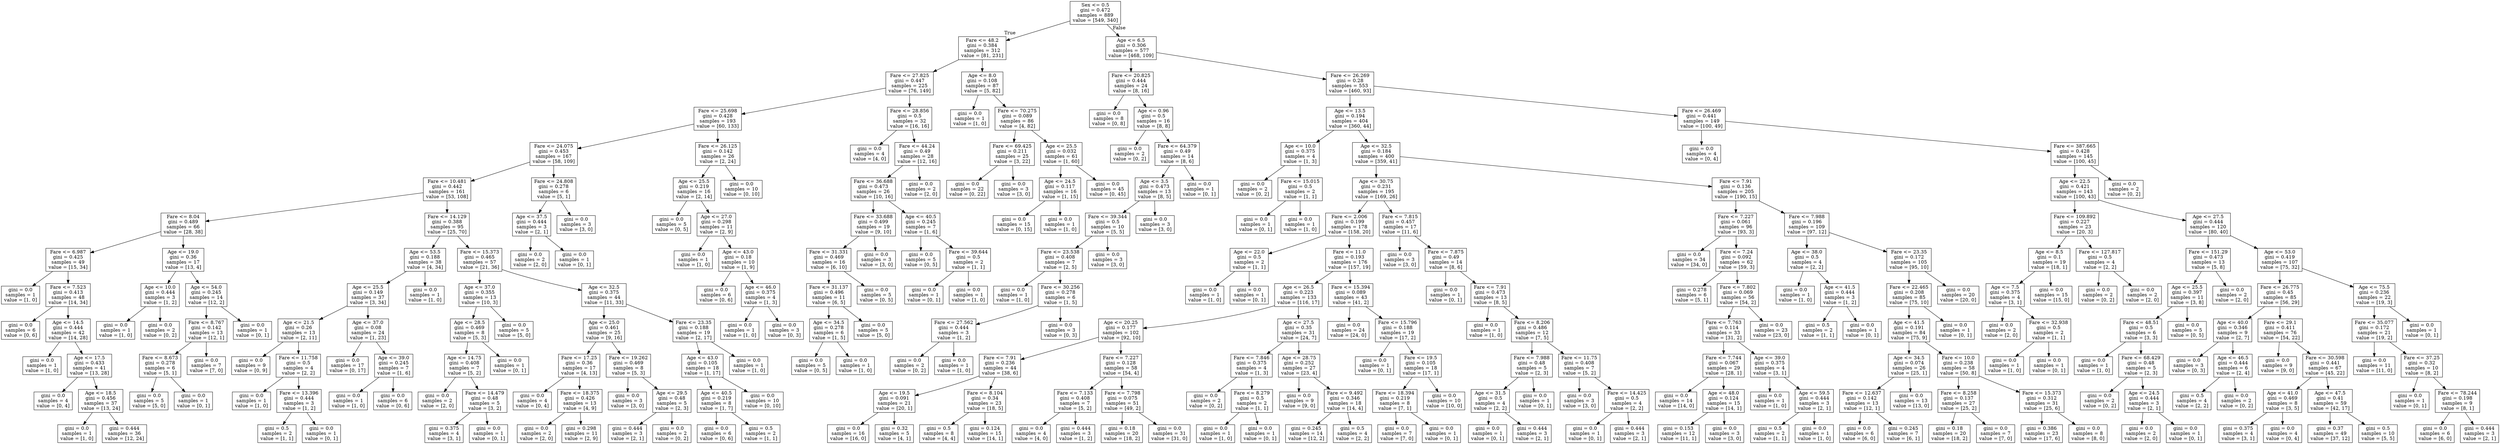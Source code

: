 digraph Tree {
node [shape=box] ;
0 [label="Sex <= 0.5\ngini = 0.472\nsamples = 889\nvalue = [549, 340]"] ;
1 [label="Fare <= 48.2\ngini = 0.384\nsamples = 312\nvalue = [81, 231]"] ;
0 -> 1 [labeldistance=2.5, labelangle=45, headlabel="True"] ;
2 [label="Fare <= 27.825\ngini = 0.447\nsamples = 225\nvalue = [76, 149]"] ;
1 -> 2 ;
3 [label="Fare <= 25.698\ngini = 0.428\nsamples = 193\nvalue = [60, 133]"] ;
2 -> 3 ;
4 [label="Fare <= 24.075\ngini = 0.453\nsamples = 167\nvalue = [58, 109]"] ;
3 -> 4 ;
5 [label="Fare <= 10.481\ngini = 0.442\nsamples = 161\nvalue = [53, 108]"] ;
4 -> 5 ;
6 [label="Fare <= 8.04\ngini = 0.489\nsamples = 66\nvalue = [28, 38]"] ;
5 -> 6 ;
7 [label="Fare <= 6.987\ngini = 0.425\nsamples = 49\nvalue = [15, 34]"] ;
6 -> 7 ;
8 [label="gini = 0.0\nsamples = 1\nvalue = [1, 0]"] ;
7 -> 8 ;
9 [label="Fare <= 7.523\ngini = 0.413\nsamples = 48\nvalue = [14, 34]"] ;
7 -> 9 ;
10 [label="gini = 0.0\nsamples = 6\nvalue = [0, 6]"] ;
9 -> 10 ;
11 [label="Age <= 14.5\ngini = 0.444\nsamples = 42\nvalue = [14, 28]"] ;
9 -> 11 ;
12 [label="gini = 0.0\nsamples = 1\nvalue = [1, 0]"] ;
11 -> 12 ;
13 [label="Age <= 17.5\ngini = 0.433\nsamples = 41\nvalue = [13, 28]"] ;
11 -> 13 ;
14 [label="gini = 0.0\nsamples = 4\nvalue = [0, 4]"] ;
13 -> 14 ;
15 [label="Age <= 18.5\ngini = 0.456\nsamples = 37\nvalue = [13, 24]"] ;
13 -> 15 ;
16 [label="gini = 0.0\nsamples = 1\nvalue = [1, 0]"] ;
15 -> 16 ;
17 [label="gini = 0.444\nsamples = 36\nvalue = [12, 24]"] ;
15 -> 17 ;
18 [label="Age <= 19.0\ngini = 0.36\nsamples = 17\nvalue = [13, 4]"] ;
6 -> 18 ;
19 [label="Age <= 10.0\ngini = 0.444\nsamples = 3\nvalue = [1, 2]"] ;
18 -> 19 ;
20 [label="gini = 0.0\nsamples = 1\nvalue = [1, 0]"] ;
19 -> 20 ;
21 [label="gini = 0.0\nsamples = 2\nvalue = [0, 2]"] ;
19 -> 21 ;
22 [label="Age <= 54.0\ngini = 0.245\nsamples = 14\nvalue = [12, 2]"] ;
18 -> 22 ;
23 [label="Fare <= 8.767\ngini = 0.142\nsamples = 13\nvalue = [12, 1]"] ;
22 -> 23 ;
24 [label="Fare <= 8.673\ngini = 0.278\nsamples = 6\nvalue = [5, 1]"] ;
23 -> 24 ;
25 [label="gini = 0.0\nsamples = 5\nvalue = [5, 0]"] ;
24 -> 25 ;
26 [label="gini = 0.0\nsamples = 1\nvalue = [0, 1]"] ;
24 -> 26 ;
27 [label="gini = 0.0\nsamples = 7\nvalue = [7, 0]"] ;
23 -> 27 ;
28 [label="gini = 0.0\nsamples = 1\nvalue = [0, 1]"] ;
22 -> 28 ;
29 [label="Fare <= 14.129\ngini = 0.388\nsamples = 95\nvalue = [25, 70]"] ;
5 -> 29 ;
30 [label="Age <= 53.5\ngini = 0.188\nsamples = 38\nvalue = [4, 34]"] ;
29 -> 30 ;
31 [label="Age <= 25.5\ngini = 0.149\nsamples = 37\nvalue = [3, 34]"] ;
30 -> 31 ;
32 [label="Age <= 21.5\ngini = 0.26\nsamples = 13\nvalue = [2, 11]"] ;
31 -> 32 ;
33 [label="gini = 0.0\nsamples = 9\nvalue = [0, 9]"] ;
32 -> 33 ;
34 [label="Fare <= 11.758\ngini = 0.5\nsamples = 4\nvalue = [2, 2]"] ;
32 -> 34 ;
35 [label="gini = 0.0\nsamples = 1\nvalue = [1, 0]"] ;
34 -> 35 ;
36 [label="Fare <= 13.396\ngini = 0.444\nsamples = 3\nvalue = [1, 2]"] ;
34 -> 36 ;
37 [label="gini = 0.5\nsamples = 2\nvalue = [1, 1]"] ;
36 -> 37 ;
38 [label="gini = 0.0\nsamples = 1\nvalue = [0, 1]"] ;
36 -> 38 ;
39 [label="Age <= 37.0\ngini = 0.08\nsamples = 24\nvalue = [1, 23]"] ;
31 -> 39 ;
40 [label="gini = 0.0\nsamples = 17\nvalue = [0, 17]"] ;
39 -> 40 ;
41 [label="Age <= 39.0\ngini = 0.245\nsamples = 7\nvalue = [1, 6]"] ;
39 -> 41 ;
42 [label="gini = 0.0\nsamples = 1\nvalue = [1, 0]"] ;
41 -> 42 ;
43 [label="gini = 0.0\nsamples = 6\nvalue = [0, 6]"] ;
41 -> 43 ;
44 [label="gini = 0.0\nsamples = 1\nvalue = [1, 0]"] ;
30 -> 44 ;
45 [label="Fare <= 15.373\ngini = 0.465\nsamples = 57\nvalue = [21, 36]"] ;
29 -> 45 ;
46 [label="Age <= 37.0\ngini = 0.355\nsamples = 13\nvalue = [10, 3]"] ;
45 -> 46 ;
47 [label="Age <= 28.5\ngini = 0.469\nsamples = 8\nvalue = [5, 3]"] ;
46 -> 47 ;
48 [label="Age <= 14.75\ngini = 0.408\nsamples = 7\nvalue = [5, 2]"] ;
47 -> 48 ;
49 [label="gini = 0.0\nsamples = 2\nvalue = [2, 0]"] ;
48 -> 49 ;
50 [label="Fare <= 14.479\ngini = 0.48\nsamples = 5\nvalue = [3, 2]"] ;
48 -> 50 ;
51 [label="gini = 0.375\nsamples = 4\nvalue = [3, 1]"] ;
50 -> 51 ;
52 [label="gini = 0.0\nsamples = 1\nvalue = [0, 1]"] ;
50 -> 52 ;
53 [label="gini = 0.0\nsamples = 1\nvalue = [0, 1]"] ;
47 -> 53 ;
54 [label="gini = 0.0\nsamples = 5\nvalue = [5, 0]"] ;
46 -> 54 ;
55 [label="Age <= 32.5\ngini = 0.375\nsamples = 44\nvalue = [11, 33]"] ;
45 -> 55 ;
56 [label="Age <= 25.0\ngini = 0.461\nsamples = 25\nvalue = [9, 16]"] ;
55 -> 56 ;
57 [label="Fare <= 17.25\ngini = 0.36\nsamples = 17\nvalue = [4, 13]"] ;
56 -> 57 ;
58 [label="gini = 0.0\nsamples = 4\nvalue = [0, 4]"] ;
57 -> 58 ;
59 [label="Fare <= 18.375\ngini = 0.426\nsamples = 13\nvalue = [4, 9]"] ;
57 -> 59 ;
60 [label="gini = 0.0\nsamples = 2\nvalue = [2, 0]"] ;
59 -> 60 ;
61 [label="gini = 0.298\nsamples = 11\nvalue = [2, 9]"] ;
59 -> 61 ;
62 [label="Fare <= 19.262\ngini = 0.469\nsamples = 8\nvalue = [5, 3]"] ;
56 -> 62 ;
63 [label="gini = 0.0\nsamples = 3\nvalue = [3, 0]"] ;
62 -> 63 ;
64 [label="Age <= 29.5\ngini = 0.48\nsamples = 5\nvalue = [2, 3]"] ;
62 -> 64 ;
65 [label="gini = 0.444\nsamples = 3\nvalue = [2, 1]"] ;
64 -> 65 ;
66 [label="gini = 0.0\nsamples = 2\nvalue = [0, 2]"] ;
64 -> 66 ;
67 [label="Fare <= 23.35\ngini = 0.188\nsamples = 19\nvalue = [2, 17]"] ;
55 -> 67 ;
68 [label="Age <= 43.0\ngini = 0.105\nsamples = 18\nvalue = [1, 17]"] ;
67 -> 68 ;
69 [label="Age <= 40.5\ngini = 0.219\nsamples = 8\nvalue = [1, 7]"] ;
68 -> 69 ;
70 [label="gini = 0.0\nsamples = 6\nvalue = [0, 6]"] ;
69 -> 70 ;
71 [label="gini = 0.5\nsamples = 2\nvalue = [1, 1]"] ;
69 -> 71 ;
72 [label="gini = 0.0\nsamples = 10\nvalue = [0, 10]"] ;
68 -> 72 ;
73 [label="gini = 0.0\nsamples = 1\nvalue = [1, 0]"] ;
67 -> 73 ;
74 [label="Fare <= 24.808\ngini = 0.278\nsamples = 6\nvalue = [5, 1]"] ;
4 -> 74 ;
75 [label="Age <= 37.5\ngini = 0.444\nsamples = 3\nvalue = [2, 1]"] ;
74 -> 75 ;
76 [label="gini = 0.0\nsamples = 2\nvalue = [2, 0]"] ;
75 -> 76 ;
77 [label="gini = 0.0\nsamples = 1\nvalue = [0, 1]"] ;
75 -> 77 ;
78 [label="gini = 0.0\nsamples = 3\nvalue = [3, 0]"] ;
74 -> 78 ;
79 [label="Fare <= 26.125\ngini = 0.142\nsamples = 26\nvalue = [2, 24]"] ;
3 -> 79 ;
80 [label="Age <= 25.5\ngini = 0.219\nsamples = 16\nvalue = [2, 14]"] ;
79 -> 80 ;
81 [label="gini = 0.0\nsamples = 5\nvalue = [0, 5]"] ;
80 -> 81 ;
82 [label="Age <= 27.0\ngini = 0.298\nsamples = 11\nvalue = [2, 9]"] ;
80 -> 82 ;
83 [label="gini = 0.0\nsamples = 1\nvalue = [1, 0]"] ;
82 -> 83 ;
84 [label="Age <= 43.0\ngini = 0.18\nsamples = 10\nvalue = [1, 9]"] ;
82 -> 84 ;
85 [label="gini = 0.0\nsamples = 6\nvalue = [0, 6]"] ;
84 -> 85 ;
86 [label="Age <= 46.0\ngini = 0.375\nsamples = 4\nvalue = [1, 3]"] ;
84 -> 86 ;
87 [label="gini = 0.0\nsamples = 1\nvalue = [1, 0]"] ;
86 -> 87 ;
88 [label="gini = 0.0\nsamples = 3\nvalue = [0, 3]"] ;
86 -> 88 ;
89 [label="gini = 0.0\nsamples = 10\nvalue = [0, 10]"] ;
79 -> 89 ;
90 [label="Fare <= 28.856\ngini = 0.5\nsamples = 32\nvalue = [16, 16]"] ;
2 -> 90 ;
91 [label="gini = 0.0\nsamples = 4\nvalue = [4, 0]"] ;
90 -> 91 ;
92 [label="Fare <= 44.24\ngini = 0.49\nsamples = 28\nvalue = [12, 16]"] ;
90 -> 92 ;
93 [label="Fare <= 36.688\ngini = 0.473\nsamples = 26\nvalue = [10, 16]"] ;
92 -> 93 ;
94 [label="Fare <= 33.688\ngini = 0.499\nsamples = 19\nvalue = [9, 10]"] ;
93 -> 94 ;
95 [label="Fare <= 31.331\ngini = 0.469\nsamples = 16\nvalue = [6, 10]"] ;
94 -> 95 ;
96 [label="Fare <= 31.137\ngini = 0.496\nsamples = 11\nvalue = [6, 5]"] ;
95 -> 96 ;
97 [label="Age <= 34.5\ngini = 0.278\nsamples = 6\nvalue = [1, 5]"] ;
96 -> 97 ;
98 [label="gini = 0.0\nsamples = 5\nvalue = [0, 5]"] ;
97 -> 98 ;
99 [label="gini = 0.0\nsamples = 1\nvalue = [1, 0]"] ;
97 -> 99 ;
100 [label="gini = 0.0\nsamples = 5\nvalue = [5, 0]"] ;
96 -> 100 ;
101 [label="gini = 0.0\nsamples = 5\nvalue = [0, 5]"] ;
95 -> 101 ;
102 [label="gini = 0.0\nsamples = 3\nvalue = [3, 0]"] ;
94 -> 102 ;
103 [label="Age <= 40.5\ngini = 0.245\nsamples = 7\nvalue = [1, 6]"] ;
93 -> 103 ;
104 [label="gini = 0.0\nsamples = 5\nvalue = [0, 5]"] ;
103 -> 104 ;
105 [label="Fare <= 39.644\ngini = 0.5\nsamples = 2\nvalue = [1, 1]"] ;
103 -> 105 ;
106 [label="gini = 0.0\nsamples = 1\nvalue = [0, 1]"] ;
105 -> 106 ;
107 [label="gini = 0.0\nsamples = 1\nvalue = [1, 0]"] ;
105 -> 107 ;
108 [label="gini = 0.0\nsamples = 2\nvalue = [2, 0]"] ;
92 -> 108 ;
109 [label="Age <= 8.0\ngini = 0.108\nsamples = 87\nvalue = [5, 82]"] ;
1 -> 109 ;
110 [label="gini = 0.0\nsamples = 1\nvalue = [1, 0]"] ;
109 -> 110 ;
111 [label="Fare <= 70.275\ngini = 0.089\nsamples = 86\nvalue = [4, 82]"] ;
109 -> 111 ;
112 [label="Fare <= 69.425\ngini = 0.211\nsamples = 25\nvalue = [3, 22]"] ;
111 -> 112 ;
113 [label="gini = 0.0\nsamples = 22\nvalue = [0, 22]"] ;
112 -> 113 ;
114 [label="gini = 0.0\nsamples = 3\nvalue = [3, 0]"] ;
112 -> 114 ;
115 [label="Age <= 25.5\ngini = 0.032\nsamples = 61\nvalue = [1, 60]"] ;
111 -> 115 ;
116 [label="Age <= 24.5\ngini = 0.117\nsamples = 16\nvalue = [1, 15]"] ;
115 -> 116 ;
117 [label="gini = 0.0\nsamples = 15\nvalue = [0, 15]"] ;
116 -> 117 ;
118 [label="gini = 0.0\nsamples = 1\nvalue = [1, 0]"] ;
116 -> 118 ;
119 [label="gini = 0.0\nsamples = 45\nvalue = [0, 45]"] ;
115 -> 119 ;
120 [label="Age <= 6.5\ngini = 0.306\nsamples = 577\nvalue = [468, 109]"] ;
0 -> 120 [labeldistance=2.5, labelangle=-45, headlabel="False"] ;
121 [label="Fare <= 20.825\ngini = 0.444\nsamples = 24\nvalue = [8, 16]"] ;
120 -> 121 ;
122 [label="gini = 0.0\nsamples = 8\nvalue = [0, 8]"] ;
121 -> 122 ;
123 [label="Age <= 0.96\ngini = 0.5\nsamples = 16\nvalue = [8, 8]"] ;
121 -> 123 ;
124 [label="gini = 0.0\nsamples = 2\nvalue = [0, 2]"] ;
123 -> 124 ;
125 [label="Fare <= 64.379\ngini = 0.49\nsamples = 14\nvalue = [8, 6]"] ;
123 -> 125 ;
126 [label="Age <= 3.5\ngini = 0.473\nsamples = 13\nvalue = [8, 5]"] ;
125 -> 126 ;
127 [label="Fare <= 39.344\ngini = 0.5\nsamples = 10\nvalue = [5, 5]"] ;
126 -> 127 ;
128 [label="Fare <= 23.538\ngini = 0.408\nsamples = 7\nvalue = [2, 5]"] ;
127 -> 128 ;
129 [label="gini = 0.0\nsamples = 1\nvalue = [1, 0]"] ;
128 -> 129 ;
130 [label="Fare <= 30.256\ngini = 0.278\nsamples = 6\nvalue = [1, 5]"] ;
128 -> 130 ;
131 [label="Fare <= 27.562\ngini = 0.444\nsamples = 3\nvalue = [1, 2]"] ;
130 -> 131 ;
132 [label="gini = 0.0\nsamples = 2\nvalue = [0, 2]"] ;
131 -> 132 ;
133 [label="gini = 0.0\nsamples = 1\nvalue = [1, 0]"] ;
131 -> 133 ;
134 [label="gini = 0.0\nsamples = 3\nvalue = [0, 3]"] ;
130 -> 134 ;
135 [label="gini = 0.0\nsamples = 3\nvalue = [3, 0]"] ;
127 -> 135 ;
136 [label="gini = 0.0\nsamples = 3\nvalue = [3, 0]"] ;
126 -> 136 ;
137 [label="gini = 0.0\nsamples = 1\nvalue = [0, 1]"] ;
125 -> 137 ;
138 [label="Fare <= 26.269\ngini = 0.28\nsamples = 553\nvalue = [460, 93]"] ;
120 -> 138 ;
139 [label="Age <= 13.5\ngini = 0.194\nsamples = 404\nvalue = [360, 44]"] ;
138 -> 139 ;
140 [label="Age <= 10.0\ngini = 0.375\nsamples = 4\nvalue = [1, 3]"] ;
139 -> 140 ;
141 [label="gini = 0.0\nsamples = 2\nvalue = [0, 2]"] ;
140 -> 141 ;
142 [label="Fare <= 15.015\ngini = 0.5\nsamples = 2\nvalue = [1, 1]"] ;
140 -> 142 ;
143 [label="gini = 0.0\nsamples = 1\nvalue = [0, 1]"] ;
142 -> 143 ;
144 [label="gini = 0.0\nsamples = 1\nvalue = [1, 0]"] ;
142 -> 144 ;
145 [label="Age <= 32.5\ngini = 0.184\nsamples = 400\nvalue = [359, 41]"] ;
139 -> 145 ;
146 [label="Age <= 30.75\ngini = 0.231\nsamples = 195\nvalue = [169, 26]"] ;
145 -> 146 ;
147 [label="Fare <= 2.006\ngini = 0.199\nsamples = 178\nvalue = [158, 20]"] ;
146 -> 147 ;
148 [label="Age <= 22.0\ngini = 0.5\nsamples = 2\nvalue = [1, 1]"] ;
147 -> 148 ;
149 [label="gini = 0.0\nsamples = 1\nvalue = [1, 0]"] ;
148 -> 149 ;
150 [label="gini = 0.0\nsamples = 1\nvalue = [0, 1]"] ;
148 -> 150 ;
151 [label="Fare <= 11.0\ngini = 0.193\nsamples = 176\nvalue = [157, 19]"] ;
147 -> 151 ;
152 [label="Age <= 26.5\ngini = 0.223\nsamples = 133\nvalue = [116, 17]"] ;
151 -> 152 ;
153 [label="Age <= 20.25\ngini = 0.177\nsamples = 102\nvalue = [92, 10]"] ;
152 -> 153 ;
154 [label="Fare <= 7.91\ngini = 0.236\nsamples = 44\nvalue = [38, 6]"] ;
153 -> 154 ;
155 [label="Age <= 19.5\ngini = 0.091\nsamples = 21\nvalue = [20, 1]"] ;
154 -> 155 ;
156 [label="gini = 0.0\nsamples = 16\nvalue = [16, 0]"] ;
155 -> 156 ;
157 [label="gini = 0.32\nsamples = 5\nvalue = [4, 1]"] ;
155 -> 157 ;
158 [label="Fare <= 8.104\ngini = 0.34\nsamples = 23\nvalue = [18, 5]"] ;
154 -> 158 ;
159 [label="gini = 0.5\nsamples = 8\nvalue = [4, 4]"] ;
158 -> 159 ;
160 [label="gini = 0.124\nsamples = 15\nvalue = [14, 1]"] ;
158 -> 160 ;
161 [label="Fare <= 7.227\ngini = 0.128\nsamples = 58\nvalue = [54, 4]"] ;
153 -> 161 ;
162 [label="Fare <= 7.133\ngini = 0.408\nsamples = 7\nvalue = [5, 2]"] ;
161 -> 162 ;
163 [label="gini = 0.0\nsamples = 4\nvalue = [4, 0]"] ;
162 -> 163 ;
164 [label="gini = 0.444\nsamples = 3\nvalue = [1, 2]"] ;
162 -> 164 ;
165 [label="Fare <= 7.798\ngini = 0.075\nsamples = 51\nvalue = [49, 2]"] ;
161 -> 165 ;
166 [label="gini = 0.18\nsamples = 20\nvalue = [18, 2]"] ;
165 -> 166 ;
167 [label="gini = 0.0\nsamples = 31\nvalue = [31, 0]"] ;
165 -> 167 ;
168 [label="Age <= 27.5\ngini = 0.35\nsamples = 31\nvalue = [24, 7]"] ;
152 -> 168 ;
169 [label="Fare <= 7.846\ngini = 0.375\nsamples = 4\nvalue = [1, 3]"] ;
168 -> 169 ;
170 [label="gini = 0.0\nsamples = 2\nvalue = [0, 2]"] ;
169 -> 170 ;
171 [label="Fare <= 8.279\ngini = 0.5\nsamples = 2\nvalue = [1, 1]"] ;
169 -> 171 ;
172 [label="gini = 0.0\nsamples = 1\nvalue = [1, 0]"] ;
171 -> 172 ;
173 [label="gini = 0.0\nsamples = 1\nvalue = [0, 1]"] ;
171 -> 173 ;
174 [label="Age <= 28.75\ngini = 0.252\nsamples = 27\nvalue = [23, 4]"] ;
168 -> 174 ;
175 [label="gini = 0.0\nsamples = 9\nvalue = [9, 0]"] ;
174 -> 175 ;
176 [label="Fare <= 9.492\ngini = 0.346\nsamples = 18\nvalue = [14, 4]"] ;
174 -> 176 ;
177 [label="gini = 0.245\nsamples = 14\nvalue = [12, 2]"] ;
176 -> 177 ;
178 [label="gini = 0.5\nsamples = 4\nvalue = [2, 2]"] ;
176 -> 178 ;
179 [label="Fare <= 15.394\ngini = 0.089\nsamples = 43\nvalue = [41, 2]"] ;
151 -> 179 ;
180 [label="gini = 0.0\nsamples = 24\nvalue = [24, 0]"] ;
179 -> 180 ;
181 [label="Fare <= 15.796\ngini = 0.188\nsamples = 19\nvalue = [17, 2]"] ;
179 -> 181 ;
182 [label="gini = 0.0\nsamples = 1\nvalue = [0, 1]"] ;
181 -> 182 ;
183 [label="Fare <= 19.5\ngini = 0.105\nsamples = 18\nvalue = [17, 1]"] ;
181 -> 183 ;
184 [label="Fare <= 18.394\ngini = 0.219\nsamples = 8\nvalue = [7, 1]"] ;
183 -> 184 ;
185 [label="gini = 0.0\nsamples = 7\nvalue = [7, 0]"] ;
184 -> 185 ;
186 [label="gini = 0.0\nsamples = 1\nvalue = [0, 1]"] ;
184 -> 186 ;
187 [label="gini = 0.0\nsamples = 10\nvalue = [10, 0]"] ;
183 -> 187 ;
188 [label="Fare <= 7.815\ngini = 0.457\nsamples = 17\nvalue = [11, 6]"] ;
146 -> 188 ;
189 [label="gini = 0.0\nsamples = 3\nvalue = [3, 0]"] ;
188 -> 189 ;
190 [label="Fare <= 7.875\ngini = 0.49\nsamples = 14\nvalue = [8, 6]"] ;
188 -> 190 ;
191 [label="gini = 0.0\nsamples = 1\nvalue = [0, 1]"] ;
190 -> 191 ;
192 [label="Fare <= 7.91\ngini = 0.473\nsamples = 13\nvalue = [8, 5]"] ;
190 -> 192 ;
193 [label="gini = 0.0\nsamples = 1\nvalue = [1, 0]"] ;
192 -> 193 ;
194 [label="Fare <= 8.206\ngini = 0.486\nsamples = 12\nvalue = [7, 5]"] ;
192 -> 194 ;
195 [label="Fare <= 7.988\ngini = 0.48\nsamples = 5\nvalue = [2, 3]"] ;
194 -> 195 ;
196 [label="Age <= 31.5\ngini = 0.5\nsamples = 4\nvalue = [2, 2]"] ;
195 -> 196 ;
197 [label="gini = 0.0\nsamples = 1\nvalue = [0, 1]"] ;
196 -> 197 ;
198 [label="gini = 0.444\nsamples = 3\nvalue = [2, 1]"] ;
196 -> 198 ;
199 [label="gini = 0.0\nsamples = 1\nvalue = [0, 1]"] ;
195 -> 199 ;
200 [label="Fare <= 11.75\ngini = 0.408\nsamples = 7\nvalue = [5, 2]"] ;
194 -> 200 ;
201 [label="gini = 0.0\nsamples = 3\nvalue = [3, 0]"] ;
200 -> 201 ;
202 [label="Fare <= 14.425\ngini = 0.5\nsamples = 4\nvalue = [2, 2]"] ;
200 -> 202 ;
203 [label="gini = 0.0\nsamples = 1\nvalue = [0, 1]"] ;
202 -> 203 ;
204 [label="gini = 0.444\nsamples = 3\nvalue = [2, 1]"] ;
202 -> 204 ;
205 [label="Fare <= 7.91\ngini = 0.136\nsamples = 205\nvalue = [190, 15]"] ;
145 -> 205 ;
206 [label="Fare <= 7.227\ngini = 0.061\nsamples = 96\nvalue = [93, 3]"] ;
205 -> 206 ;
207 [label="gini = 0.0\nsamples = 34\nvalue = [34, 0]"] ;
206 -> 207 ;
208 [label="Fare <= 7.24\ngini = 0.092\nsamples = 62\nvalue = [59, 3]"] ;
206 -> 208 ;
209 [label="gini = 0.278\nsamples = 6\nvalue = [5, 1]"] ;
208 -> 209 ;
210 [label="Fare <= 7.802\ngini = 0.069\nsamples = 56\nvalue = [54, 2]"] ;
208 -> 210 ;
211 [label="Fare <= 7.763\ngini = 0.114\nsamples = 33\nvalue = [31, 2]"] ;
210 -> 211 ;
212 [label="Fare <= 7.744\ngini = 0.067\nsamples = 29\nvalue = [28, 1]"] ;
211 -> 212 ;
213 [label="gini = 0.0\nsamples = 14\nvalue = [14, 0]"] ;
212 -> 213 ;
214 [label="Age <= 48.0\ngini = 0.124\nsamples = 15\nvalue = [14, 1]"] ;
212 -> 214 ;
215 [label="gini = 0.153\nsamples = 12\nvalue = [11, 1]"] ;
214 -> 215 ;
216 [label="gini = 0.0\nsamples = 3\nvalue = [3, 0]"] ;
214 -> 216 ;
217 [label="Age <= 39.0\ngini = 0.375\nsamples = 4\nvalue = [3, 1]"] ;
211 -> 217 ;
218 [label="gini = 0.0\nsamples = 1\nvalue = [1, 0]"] ;
217 -> 218 ;
219 [label="Age <= 59.5\ngini = 0.444\nsamples = 3\nvalue = [2, 1]"] ;
217 -> 219 ;
220 [label="gini = 0.5\nsamples = 2\nvalue = [1, 1]"] ;
219 -> 220 ;
221 [label="gini = 0.0\nsamples = 1\nvalue = [1, 0]"] ;
219 -> 221 ;
222 [label="gini = 0.0\nsamples = 23\nvalue = [23, 0]"] ;
210 -> 222 ;
223 [label="Fare <= 7.988\ngini = 0.196\nsamples = 109\nvalue = [97, 12]"] ;
205 -> 223 ;
224 [label="Age <= 38.0\ngini = 0.5\nsamples = 4\nvalue = [2, 2]"] ;
223 -> 224 ;
225 [label="gini = 0.0\nsamples = 1\nvalue = [1, 0]"] ;
224 -> 225 ;
226 [label="Age <= 41.5\ngini = 0.444\nsamples = 3\nvalue = [1, 2]"] ;
224 -> 226 ;
227 [label="gini = 0.5\nsamples = 2\nvalue = [1, 1]"] ;
226 -> 227 ;
228 [label="gini = 0.0\nsamples = 1\nvalue = [0, 1]"] ;
226 -> 228 ;
229 [label="Fare <= 23.35\ngini = 0.172\nsamples = 105\nvalue = [95, 10]"] ;
223 -> 229 ;
230 [label="Fare <= 22.465\ngini = 0.208\nsamples = 85\nvalue = [75, 10]"] ;
229 -> 230 ;
231 [label="Age <= 41.5\ngini = 0.191\nsamples = 84\nvalue = [75, 9]"] ;
230 -> 231 ;
232 [label="Age <= 34.5\ngini = 0.074\nsamples = 26\nvalue = [25, 1]"] ;
231 -> 232 ;
233 [label="Fare <= 12.637\ngini = 0.142\nsamples = 13\nvalue = [12, 1]"] ;
232 -> 233 ;
234 [label="gini = 0.0\nsamples = 6\nvalue = [6, 0]"] ;
233 -> 234 ;
235 [label="gini = 0.245\nsamples = 7\nvalue = [6, 1]"] ;
233 -> 235 ;
236 [label="gini = 0.0\nsamples = 13\nvalue = [13, 0]"] ;
232 -> 236 ;
237 [label="Fare <= 10.0\ngini = 0.238\nsamples = 58\nvalue = [50, 8]"] ;
231 -> 237 ;
238 [label="Fare <= 8.258\ngini = 0.137\nsamples = 27\nvalue = [25, 2]"] ;
237 -> 238 ;
239 [label="gini = 0.18\nsamples = 20\nvalue = [18, 2]"] ;
238 -> 239 ;
240 [label="gini = 0.0\nsamples = 7\nvalue = [7, 0]"] ;
238 -> 240 ;
241 [label="Fare <= 15.373\ngini = 0.312\nsamples = 31\nvalue = [25, 6]"] ;
237 -> 241 ;
242 [label="gini = 0.386\nsamples = 23\nvalue = [17, 6]"] ;
241 -> 242 ;
243 [label="gini = 0.0\nsamples = 8\nvalue = [8, 0]"] ;
241 -> 243 ;
244 [label="gini = 0.0\nsamples = 1\nvalue = [0, 1]"] ;
230 -> 244 ;
245 [label="gini = 0.0\nsamples = 20\nvalue = [20, 0]"] ;
229 -> 245 ;
246 [label="Fare <= 26.469\ngini = 0.441\nsamples = 149\nvalue = [100, 49]"] ;
138 -> 246 ;
247 [label="gini = 0.0\nsamples = 4\nvalue = [0, 4]"] ;
246 -> 247 ;
248 [label="Fare <= 387.665\ngini = 0.428\nsamples = 145\nvalue = [100, 45]"] ;
246 -> 248 ;
249 [label="Age <= 22.5\ngini = 0.421\nsamples = 143\nvalue = [100, 43]"] ;
248 -> 249 ;
250 [label="Fare <= 109.892\ngini = 0.227\nsamples = 23\nvalue = [20, 3]"] ;
249 -> 250 ;
251 [label="Age <= 8.5\ngini = 0.1\nsamples = 19\nvalue = [18, 1]"] ;
250 -> 251 ;
252 [label="Age <= 7.5\ngini = 0.375\nsamples = 4\nvalue = [3, 1]"] ;
251 -> 252 ;
253 [label="gini = 0.0\nsamples = 2\nvalue = [2, 0]"] ;
252 -> 253 ;
254 [label="Fare <= 32.938\ngini = 0.5\nsamples = 2\nvalue = [1, 1]"] ;
252 -> 254 ;
255 [label="gini = 0.0\nsamples = 1\nvalue = [1, 0]"] ;
254 -> 255 ;
256 [label="gini = 0.0\nsamples = 1\nvalue = [0, 1]"] ;
254 -> 256 ;
257 [label="gini = 0.0\nsamples = 15\nvalue = [15, 0]"] ;
251 -> 257 ;
258 [label="Fare <= 127.817\ngini = 0.5\nsamples = 4\nvalue = [2, 2]"] ;
250 -> 258 ;
259 [label="gini = 0.0\nsamples = 2\nvalue = [0, 2]"] ;
258 -> 259 ;
260 [label="gini = 0.0\nsamples = 2\nvalue = [2, 0]"] ;
258 -> 260 ;
261 [label="Age <= 27.5\ngini = 0.444\nsamples = 120\nvalue = [80, 40]"] ;
249 -> 261 ;
262 [label="Fare <= 151.29\ngini = 0.473\nsamples = 13\nvalue = [5, 8]"] ;
261 -> 262 ;
263 [label="Age <= 25.5\ngini = 0.397\nsamples = 11\nvalue = [3, 8]"] ;
262 -> 263 ;
264 [label="Fare <= 48.51\ngini = 0.5\nsamples = 6\nvalue = [3, 3]"] ;
263 -> 264 ;
265 [label="gini = 0.0\nsamples = 1\nvalue = [1, 0]"] ;
264 -> 265 ;
266 [label="Fare <= 68.429\ngini = 0.48\nsamples = 5\nvalue = [2, 3]"] ;
264 -> 266 ;
267 [label="gini = 0.0\nsamples = 2\nvalue = [0, 2]"] ;
266 -> 267 ;
268 [label="Age <= 24.5\ngini = 0.444\nsamples = 3\nvalue = [2, 1]"] ;
266 -> 268 ;
269 [label="gini = 0.0\nsamples = 2\nvalue = [2, 0]"] ;
268 -> 269 ;
270 [label="gini = 0.0\nsamples = 1\nvalue = [0, 1]"] ;
268 -> 270 ;
271 [label="gini = 0.0\nsamples = 5\nvalue = [0, 5]"] ;
263 -> 271 ;
272 [label="gini = 0.0\nsamples = 2\nvalue = [2, 0]"] ;
262 -> 272 ;
273 [label="Age <= 53.0\ngini = 0.419\nsamples = 107\nvalue = [75, 32]"] ;
261 -> 273 ;
274 [label="Fare <= 26.775\ngini = 0.45\nsamples = 85\nvalue = [56, 29]"] ;
273 -> 274 ;
275 [label="Age <= 40.0\ngini = 0.346\nsamples = 9\nvalue = [2, 7]"] ;
274 -> 275 ;
276 [label="gini = 0.0\nsamples = 3\nvalue = [0, 3]"] ;
275 -> 276 ;
277 [label="Age <= 46.5\ngini = 0.444\nsamples = 6\nvalue = [2, 4]"] ;
275 -> 277 ;
278 [label="gini = 0.5\nsamples = 4\nvalue = [2, 2]"] ;
277 -> 278 ;
279 [label="gini = 0.0\nsamples = 2\nvalue = [0, 2]"] ;
277 -> 279 ;
280 [label="Fare <= 29.1\ngini = 0.411\nsamples = 76\nvalue = [54, 22]"] ;
274 -> 280 ;
281 [label="gini = 0.0\nsamples = 9\nvalue = [9, 0]"] ;
280 -> 281 ;
282 [label="Fare <= 30.598\ngini = 0.441\nsamples = 67\nvalue = [45, 22]"] ;
280 -> 282 ;
283 [label="Age <= 41.0\ngini = 0.469\nsamples = 8\nvalue = [3, 5]"] ;
282 -> 283 ;
284 [label="gini = 0.375\nsamples = 4\nvalue = [3, 1]"] ;
283 -> 284 ;
285 [label="gini = 0.0\nsamples = 4\nvalue = [0, 4]"] ;
283 -> 285 ;
286 [label="Age <= 47.5\ngini = 0.41\nsamples = 59\nvalue = [42, 17]"] ;
282 -> 286 ;
287 [label="gini = 0.37\nsamples = 49\nvalue = [37, 12]"] ;
286 -> 287 ;
288 [label="gini = 0.5\nsamples = 10\nvalue = [5, 5]"] ;
286 -> 288 ;
289 [label="Age <= 75.5\ngini = 0.236\nsamples = 22\nvalue = [19, 3]"] ;
273 -> 289 ;
290 [label="Fare <= 35.077\ngini = 0.172\nsamples = 21\nvalue = [19, 2]"] ;
289 -> 290 ;
291 [label="gini = 0.0\nsamples = 11\nvalue = [11, 0]"] ;
290 -> 291 ;
292 [label="Fare <= 37.25\ngini = 0.32\nsamples = 10\nvalue = [8, 2]"] ;
290 -> 292 ;
293 [label="gini = 0.0\nsamples = 1\nvalue = [0, 1]"] ;
292 -> 293 ;
294 [label="Fare <= 78.244\ngini = 0.198\nsamples = 9\nvalue = [8, 1]"] ;
292 -> 294 ;
295 [label="gini = 0.0\nsamples = 6\nvalue = [6, 0]"] ;
294 -> 295 ;
296 [label="gini = 0.444\nsamples = 3\nvalue = [2, 1]"] ;
294 -> 296 ;
297 [label="gini = 0.0\nsamples = 1\nvalue = [0, 1]"] ;
289 -> 297 ;
298 [label="gini = 0.0\nsamples = 2\nvalue = [0, 2]"] ;
248 -> 298 ;
}